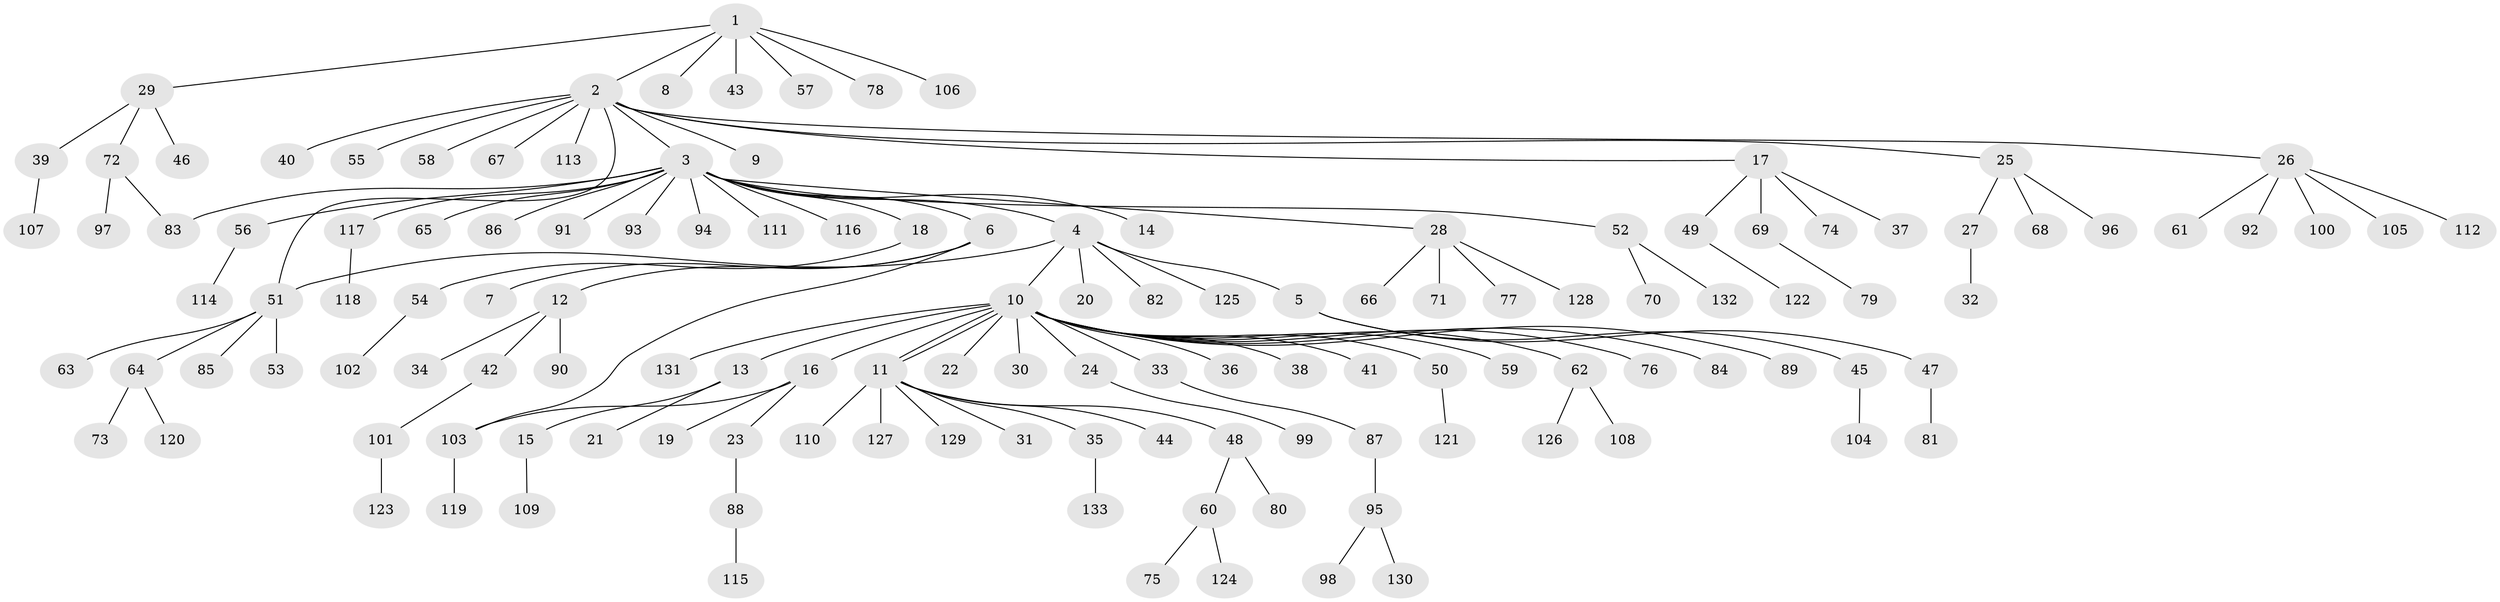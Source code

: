 // Generated by graph-tools (version 1.1) at 2025/35/03/09/25 02:35:26]
// undirected, 133 vertices, 136 edges
graph export_dot {
graph [start="1"]
  node [color=gray90,style=filled];
  1;
  2;
  3;
  4;
  5;
  6;
  7;
  8;
  9;
  10;
  11;
  12;
  13;
  14;
  15;
  16;
  17;
  18;
  19;
  20;
  21;
  22;
  23;
  24;
  25;
  26;
  27;
  28;
  29;
  30;
  31;
  32;
  33;
  34;
  35;
  36;
  37;
  38;
  39;
  40;
  41;
  42;
  43;
  44;
  45;
  46;
  47;
  48;
  49;
  50;
  51;
  52;
  53;
  54;
  55;
  56;
  57;
  58;
  59;
  60;
  61;
  62;
  63;
  64;
  65;
  66;
  67;
  68;
  69;
  70;
  71;
  72;
  73;
  74;
  75;
  76;
  77;
  78;
  79;
  80;
  81;
  82;
  83;
  84;
  85;
  86;
  87;
  88;
  89;
  90;
  91;
  92;
  93;
  94;
  95;
  96;
  97;
  98;
  99;
  100;
  101;
  102;
  103;
  104;
  105;
  106;
  107;
  108;
  109;
  110;
  111;
  112;
  113;
  114;
  115;
  116;
  117;
  118;
  119;
  120;
  121;
  122;
  123;
  124;
  125;
  126;
  127;
  128;
  129;
  130;
  131;
  132;
  133;
  1 -- 2;
  1 -- 8;
  1 -- 29;
  1 -- 43;
  1 -- 57;
  1 -- 78;
  1 -- 106;
  2 -- 3;
  2 -- 9;
  2 -- 17;
  2 -- 25;
  2 -- 26;
  2 -- 40;
  2 -- 51;
  2 -- 55;
  2 -- 58;
  2 -- 67;
  2 -- 113;
  3 -- 4;
  3 -- 6;
  3 -- 14;
  3 -- 18;
  3 -- 28;
  3 -- 52;
  3 -- 56;
  3 -- 65;
  3 -- 83;
  3 -- 86;
  3 -- 91;
  3 -- 93;
  3 -- 94;
  3 -- 111;
  3 -- 116;
  3 -- 117;
  4 -- 5;
  4 -- 10;
  4 -- 20;
  4 -- 51;
  4 -- 82;
  4 -- 125;
  5 -- 45;
  5 -- 47;
  6 -- 7;
  6 -- 12;
  6 -- 103;
  10 -- 11;
  10 -- 11;
  10 -- 13;
  10 -- 16;
  10 -- 22;
  10 -- 24;
  10 -- 30;
  10 -- 33;
  10 -- 36;
  10 -- 38;
  10 -- 41;
  10 -- 50;
  10 -- 59;
  10 -- 62;
  10 -- 76;
  10 -- 84;
  10 -- 89;
  10 -- 131;
  11 -- 31;
  11 -- 35;
  11 -- 44;
  11 -- 48;
  11 -- 110;
  11 -- 127;
  11 -- 129;
  12 -- 34;
  12 -- 42;
  12 -- 90;
  13 -- 15;
  13 -- 21;
  15 -- 109;
  16 -- 19;
  16 -- 23;
  16 -- 103;
  17 -- 37;
  17 -- 49;
  17 -- 69;
  17 -- 74;
  18 -- 54;
  23 -- 88;
  24 -- 99;
  25 -- 27;
  25 -- 68;
  25 -- 96;
  26 -- 61;
  26 -- 92;
  26 -- 100;
  26 -- 105;
  26 -- 112;
  27 -- 32;
  28 -- 66;
  28 -- 71;
  28 -- 77;
  28 -- 128;
  29 -- 39;
  29 -- 46;
  29 -- 72;
  33 -- 87;
  35 -- 133;
  39 -- 107;
  42 -- 101;
  45 -- 104;
  47 -- 81;
  48 -- 60;
  48 -- 80;
  49 -- 122;
  50 -- 121;
  51 -- 53;
  51 -- 63;
  51 -- 64;
  51 -- 85;
  52 -- 70;
  52 -- 132;
  54 -- 102;
  56 -- 114;
  60 -- 75;
  60 -- 124;
  62 -- 108;
  62 -- 126;
  64 -- 73;
  64 -- 120;
  69 -- 79;
  72 -- 83;
  72 -- 97;
  87 -- 95;
  88 -- 115;
  95 -- 98;
  95 -- 130;
  101 -- 123;
  103 -- 119;
  117 -- 118;
}
